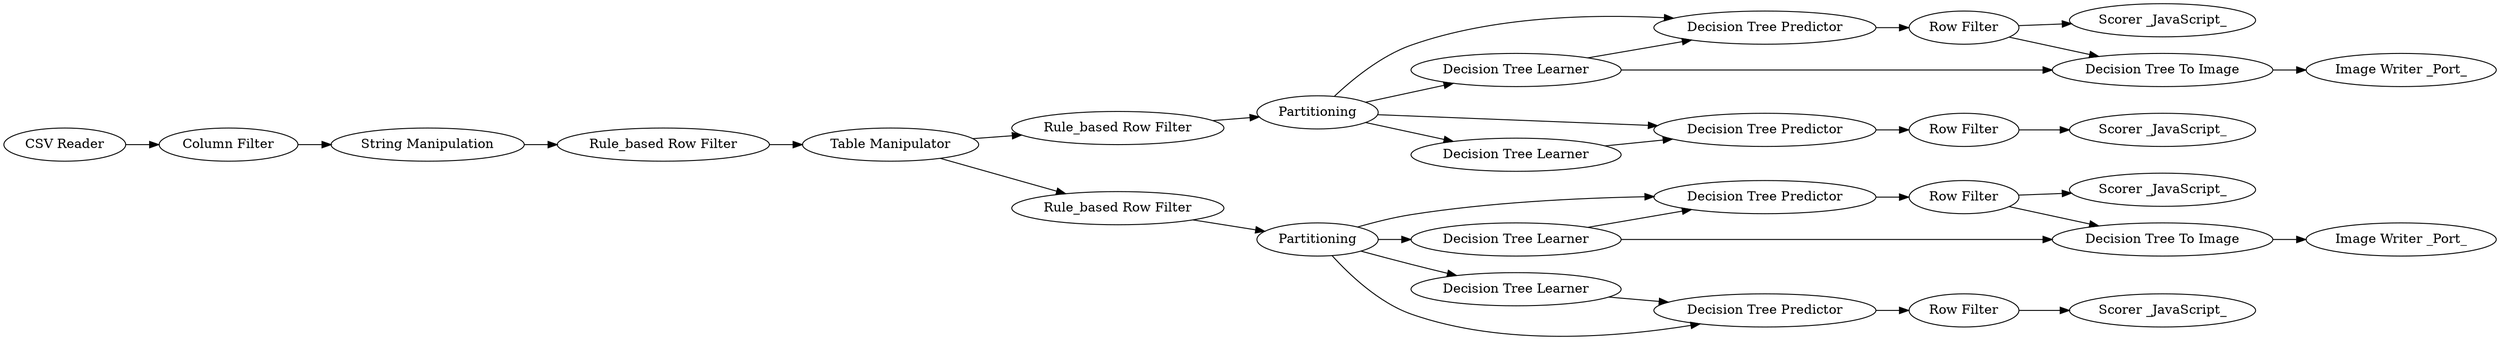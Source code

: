 digraph {
	2 [label=Partitioning]
	3 [label="Decision Tree Learner"]
	4 [label="Decision Tree Predictor"]
	9 [label="Column Filter"]
	27 [label="String Manipulation"]
	29 [label="Rule_based Row Filter"]
	37 [label="Scorer _JavaScript_"]
	38 [label="CSV Reader"]
	39 [label="Row Filter"]
	42 [label="Decision Tree Predictor"]
	43 [label="Scorer _JavaScript_"]
	44 [label="Row Filter"]
	45 [label="Decision Tree Learner"]
	46 [label="Rule_based Row Filter"]
	47 [label="Rule_based Row Filter"]
	48 [label="Decision Tree Predictor"]
	49 [label="Scorer _JavaScript_"]
	50 [label="Row Filter"]
	51 [label="Scorer _JavaScript_"]
	52 [label="Decision Tree Predictor"]
	53 [label="Decision Tree Learner"]
	54 [label="Row Filter"]
	55 [label=Partitioning]
	56 [label="Decision Tree Learner"]
	62 [label="Image Writer _Port_"]
	63 [label="Decision Tree To Image"]
	67 [label="Image Writer _Port_"]
	68 [label="Decision Tree To Image"]
	70 [label="Table Manipulator"]
	2 -> 3
	2 -> 4
	2 -> 45
	2 -> 42
	3 -> 4
	3 -> 63
	4 -> 39
	9 -> 27
	27 -> 29
	29 -> 70
	38 -> 9
	39 -> 37
	39 -> 63
	42 -> 44
	44 -> 43
	45 -> 42
	46 -> 2
	47 -> 55
	48 -> 50
	50 -> 49
	50 -> 68
	52 -> 54
	53 -> 52
	54 -> 51
	55 -> 56
	55 -> 48
	55 -> 52
	55 -> 53
	56 -> 48
	56 -> 68
	63 -> 62
	68 -> 67
	70 -> 46
	70 -> 47
	rankdir=LR
}
